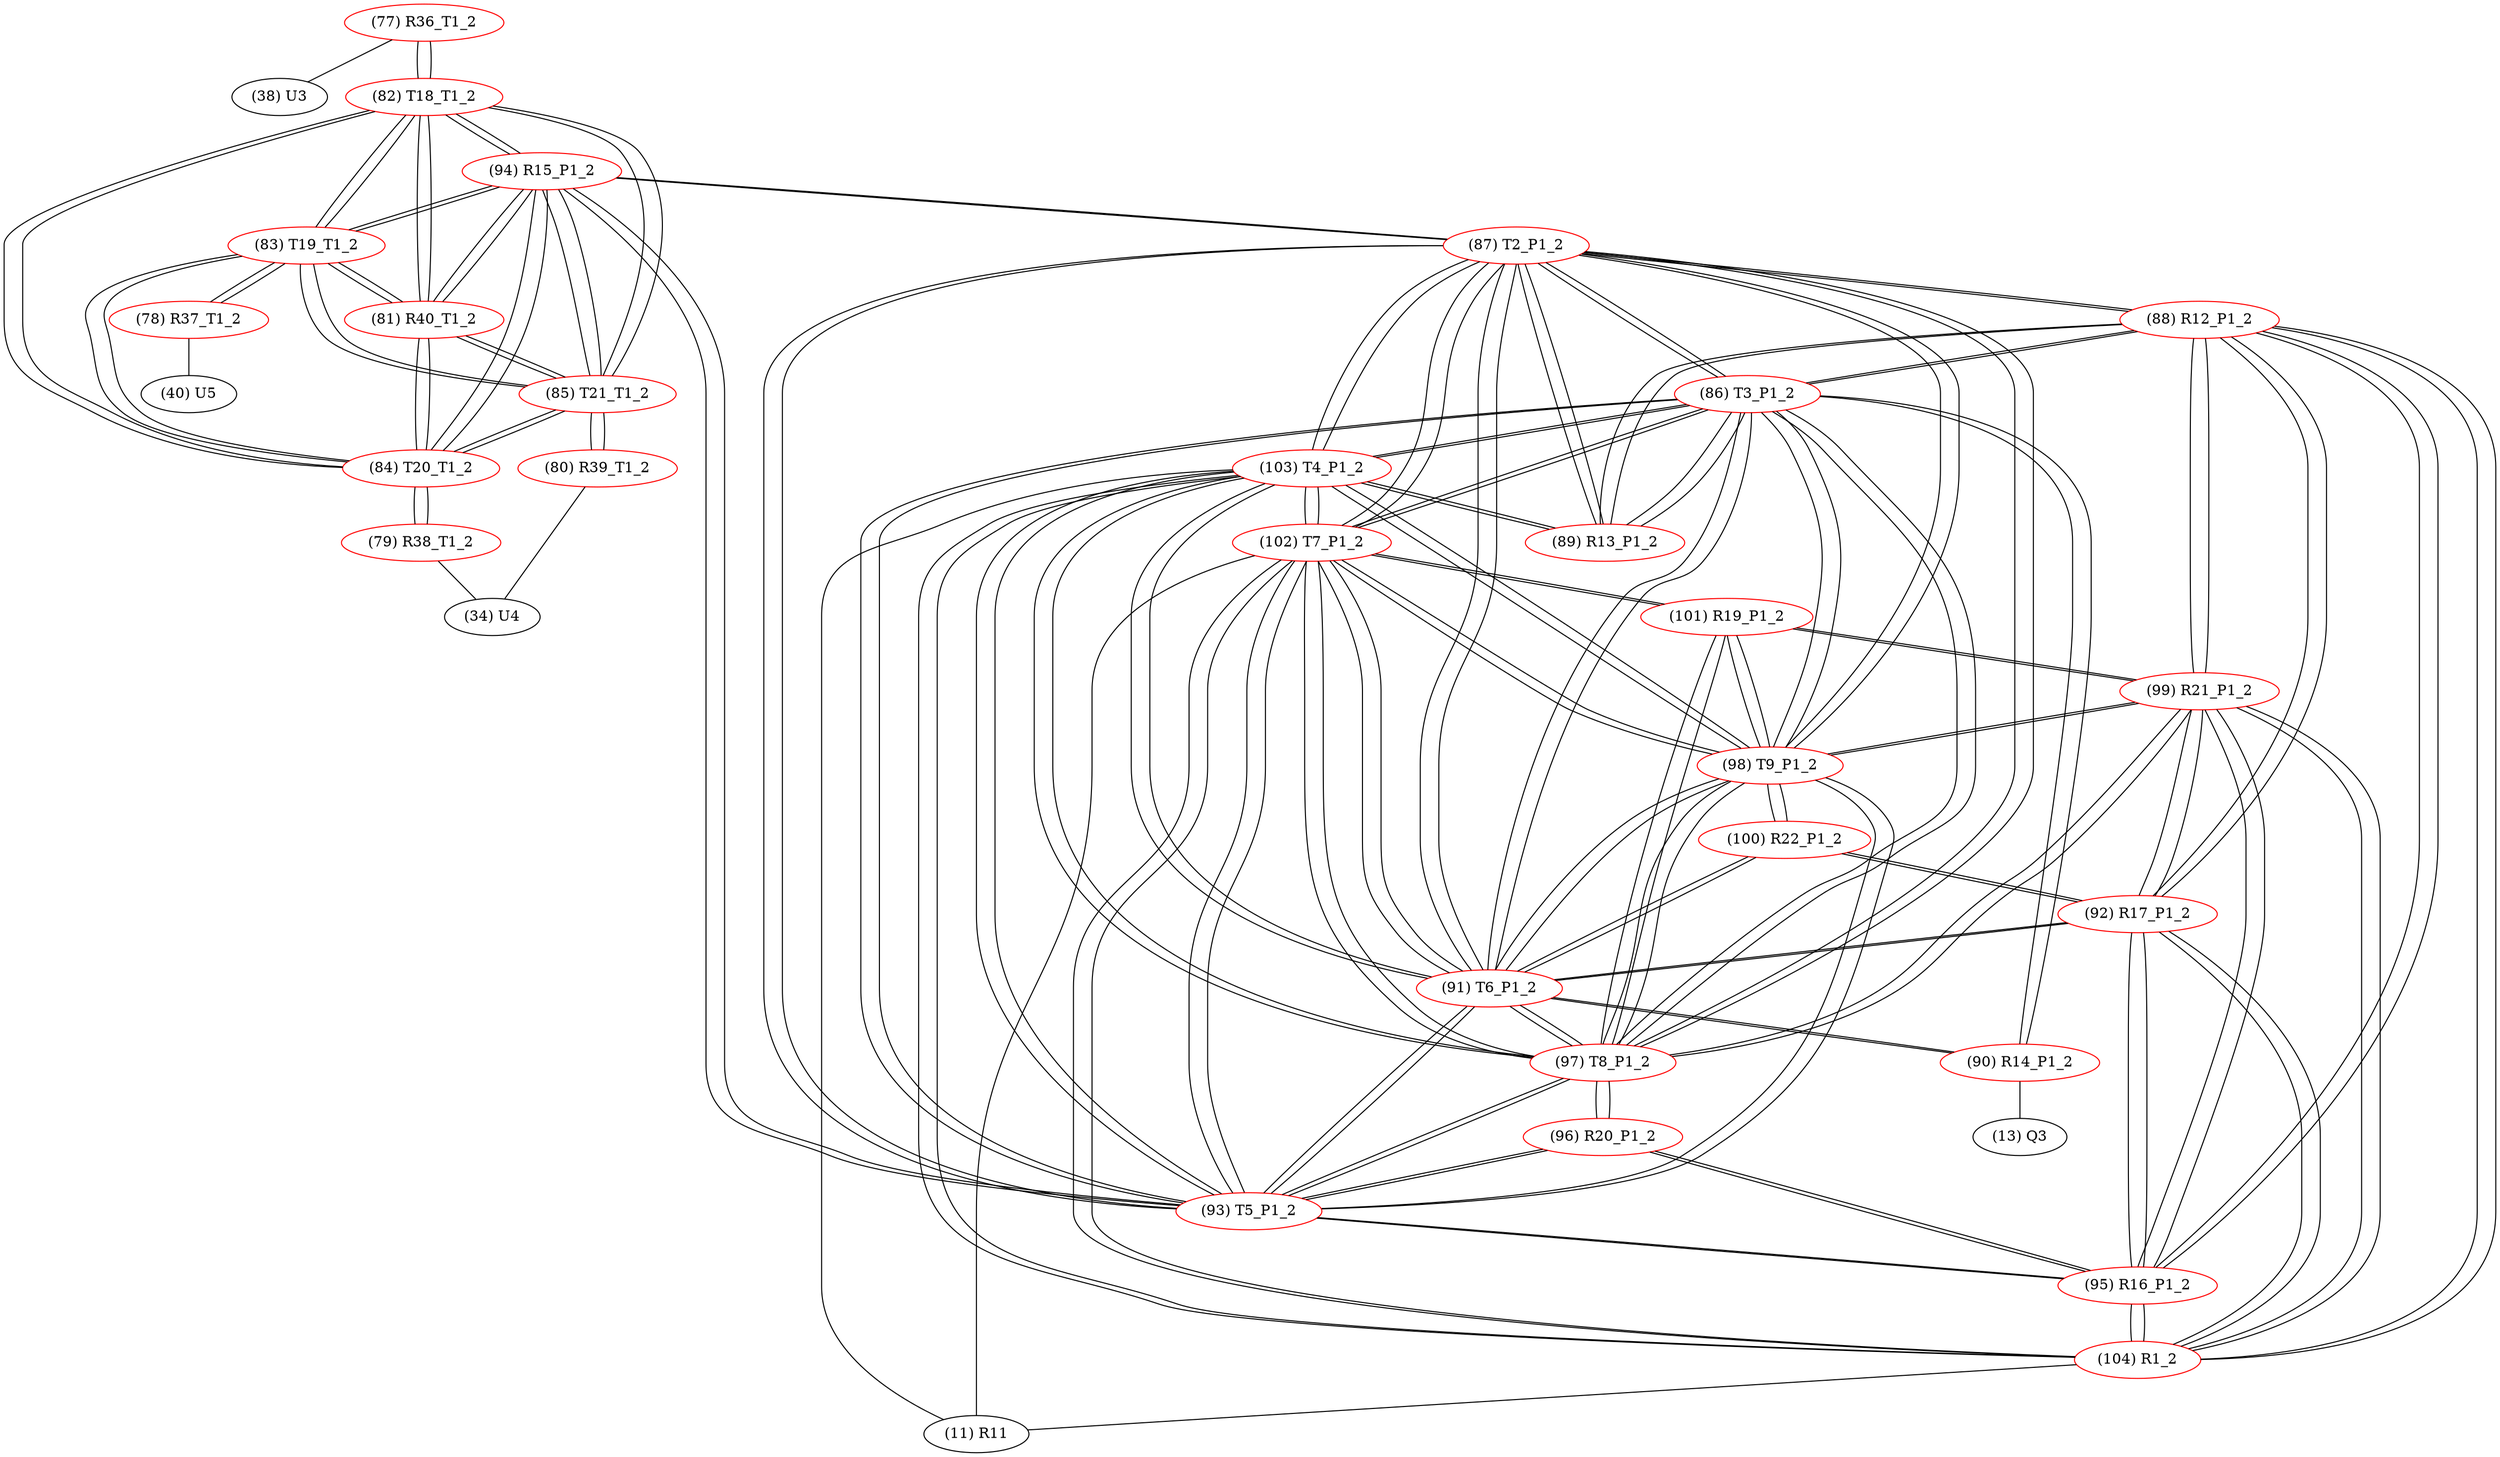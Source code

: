 graph {
	77 [label="(77) R36_T1_2" color=red]
	38 [label="(38) U3"]
	82 [label="(82) T18_T1_2"]
	78 [label="(78) R37_T1_2" color=red]
	40 [label="(40) U5"]
	83 [label="(83) T19_T1_2"]
	79 [label="(79) R38_T1_2" color=red]
	34 [label="(34) U4"]
	84 [label="(84) T20_T1_2"]
	80 [label="(80) R39_T1_2" color=red]
	34 [label="(34) U4"]
	85 [label="(85) T21_T1_2"]
	81 [label="(81) R40_T1_2" color=red]
	94 [label="(94) R15_P1_2"]
	82 [label="(82) T18_T1_2"]
	85 [label="(85) T21_T1_2"]
	84 [label="(84) T20_T1_2"]
	83 [label="(83) T19_T1_2"]
	82 [label="(82) T18_T1_2" color=red]
	84 [label="(84) T20_T1_2"]
	83 [label="(83) T19_T1_2"]
	85 [label="(85) T21_T1_2"]
	77 [label="(77) R36_T1_2"]
	94 [label="(94) R15_P1_2"]
	81 [label="(81) R40_T1_2"]
	83 [label="(83) T19_T1_2" color=red]
	84 [label="(84) T20_T1_2"]
	82 [label="(82) T18_T1_2"]
	85 [label="(85) T21_T1_2"]
	78 [label="(78) R37_T1_2"]
	94 [label="(94) R15_P1_2"]
	81 [label="(81) R40_T1_2"]
	84 [label="(84) T20_T1_2" color=red]
	83 [label="(83) T19_T1_2"]
	82 [label="(82) T18_T1_2"]
	85 [label="(85) T21_T1_2"]
	79 [label="(79) R38_T1_2"]
	94 [label="(94) R15_P1_2"]
	81 [label="(81) R40_T1_2"]
	85 [label="(85) T21_T1_2" color=red]
	84 [label="(84) T20_T1_2"]
	83 [label="(83) T19_T1_2"]
	82 [label="(82) T18_T1_2"]
	80 [label="(80) R39_T1_2"]
	94 [label="(94) R15_P1_2"]
	81 [label="(81) R40_T1_2"]
	86 [label="(86) T3_P1_2" color=red]
	103 [label="(103) T4_P1_2"]
	102 [label="(102) T7_P1_2"]
	93 [label="(93) T5_P1_2"]
	98 [label="(98) T9_P1_2"]
	97 [label="(97) T8_P1_2"]
	91 [label="(91) T6_P1_2"]
	87 [label="(87) T2_P1_2"]
	90 [label="(90) R14_P1_2"]
	89 [label="(89) R13_P1_2"]
	88 [label="(88) R12_P1_2"]
	87 [label="(87) T2_P1_2" color=red]
	86 [label="(86) T3_P1_2"]
	103 [label="(103) T4_P1_2"]
	102 [label="(102) T7_P1_2"]
	93 [label="(93) T5_P1_2"]
	98 [label="(98) T9_P1_2"]
	97 [label="(97) T8_P1_2"]
	91 [label="(91) T6_P1_2"]
	89 [label="(89) R13_P1_2"]
	88 [label="(88) R12_P1_2"]
	94 [label="(94) R15_P1_2"]
	88 [label="(88) R12_P1_2" color=red]
	99 [label="(99) R21_P1_2"]
	95 [label="(95) R16_P1_2"]
	92 [label="(92) R17_P1_2"]
	104 [label="(104) R1_2"]
	89 [label="(89) R13_P1_2"]
	86 [label="(86) T3_P1_2"]
	87 [label="(87) T2_P1_2"]
	89 [label="(89) R13_P1_2" color=red]
	103 [label="(103) T4_P1_2"]
	86 [label="(86) T3_P1_2"]
	88 [label="(88) R12_P1_2"]
	87 [label="(87) T2_P1_2"]
	90 [label="(90) R14_P1_2" color=red]
	13 [label="(13) Q3"]
	86 [label="(86) T3_P1_2"]
	91 [label="(91) T6_P1_2"]
	91 [label="(91) T6_P1_2" color=red]
	86 [label="(86) T3_P1_2"]
	103 [label="(103) T4_P1_2"]
	102 [label="(102) T7_P1_2"]
	93 [label="(93) T5_P1_2"]
	98 [label="(98) T9_P1_2"]
	97 [label="(97) T8_P1_2"]
	87 [label="(87) T2_P1_2"]
	90 [label="(90) R14_P1_2"]
	100 [label="(100) R22_P1_2"]
	92 [label="(92) R17_P1_2"]
	92 [label="(92) R17_P1_2" color=red]
	99 [label="(99) R21_P1_2"]
	95 [label="(95) R16_P1_2"]
	88 [label="(88) R12_P1_2"]
	104 [label="(104) R1_2"]
	100 [label="(100) R22_P1_2"]
	91 [label="(91) T6_P1_2"]
	93 [label="(93) T5_P1_2" color=red]
	86 [label="(86) T3_P1_2"]
	103 [label="(103) T4_P1_2"]
	102 [label="(102) T7_P1_2"]
	98 [label="(98) T9_P1_2"]
	97 [label="(97) T8_P1_2"]
	91 [label="(91) T6_P1_2"]
	87 [label="(87) T2_P1_2"]
	94 [label="(94) R15_P1_2"]
	95 [label="(95) R16_P1_2"]
	96 [label="(96) R20_P1_2"]
	94 [label="(94) R15_P1_2" color=red]
	82 [label="(82) T18_T1_2"]
	85 [label="(85) T21_T1_2"]
	84 [label="(84) T20_T1_2"]
	83 [label="(83) T19_T1_2"]
	81 [label="(81) R40_T1_2"]
	87 [label="(87) T2_P1_2"]
	93 [label="(93) T5_P1_2"]
	95 [label="(95) R16_P1_2" color=red]
	99 [label="(99) R21_P1_2"]
	88 [label="(88) R12_P1_2"]
	92 [label="(92) R17_P1_2"]
	104 [label="(104) R1_2"]
	93 [label="(93) T5_P1_2"]
	96 [label="(96) R20_P1_2"]
	96 [label="(96) R20_P1_2" color=red]
	97 [label="(97) T8_P1_2"]
	95 [label="(95) R16_P1_2"]
	93 [label="(93) T5_P1_2"]
	97 [label="(97) T8_P1_2" color=red]
	86 [label="(86) T3_P1_2"]
	103 [label="(103) T4_P1_2"]
	102 [label="(102) T7_P1_2"]
	93 [label="(93) T5_P1_2"]
	98 [label="(98) T9_P1_2"]
	91 [label="(91) T6_P1_2"]
	87 [label="(87) T2_P1_2"]
	99 [label="(99) R21_P1_2"]
	101 [label="(101) R19_P1_2"]
	96 [label="(96) R20_P1_2"]
	98 [label="(98) T9_P1_2" color=red]
	100 [label="(100) R22_P1_2"]
	86 [label="(86) T3_P1_2"]
	103 [label="(103) T4_P1_2"]
	102 [label="(102) T7_P1_2"]
	93 [label="(93) T5_P1_2"]
	97 [label="(97) T8_P1_2"]
	91 [label="(91) T6_P1_2"]
	87 [label="(87) T2_P1_2"]
	99 [label="(99) R21_P1_2"]
	101 [label="(101) R19_P1_2"]
	99 [label="(99) R21_P1_2" color=red]
	95 [label="(95) R16_P1_2"]
	88 [label="(88) R12_P1_2"]
	92 [label="(92) R17_P1_2"]
	104 [label="(104) R1_2"]
	98 [label="(98) T9_P1_2"]
	97 [label="(97) T8_P1_2"]
	101 [label="(101) R19_P1_2"]
	100 [label="(100) R22_P1_2" color=red]
	98 [label="(98) T9_P1_2"]
	91 [label="(91) T6_P1_2"]
	92 [label="(92) R17_P1_2"]
	101 [label="(101) R19_P1_2" color=red]
	98 [label="(98) T9_P1_2"]
	99 [label="(99) R21_P1_2"]
	97 [label="(97) T8_P1_2"]
	102 [label="(102) T7_P1_2"]
	102 [label="(102) T7_P1_2" color=red]
	86 [label="(86) T3_P1_2"]
	103 [label="(103) T4_P1_2"]
	93 [label="(93) T5_P1_2"]
	98 [label="(98) T9_P1_2"]
	97 [label="(97) T8_P1_2"]
	91 [label="(91) T6_P1_2"]
	87 [label="(87) T2_P1_2"]
	104 [label="(104) R1_2"]
	11 [label="(11) R11"]
	101 [label="(101) R19_P1_2"]
	103 [label="(103) T4_P1_2" color=red]
	86 [label="(86) T3_P1_2"]
	102 [label="(102) T7_P1_2"]
	93 [label="(93) T5_P1_2"]
	98 [label="(98) T9_P1_2"]
	97 [label="(97) T8_P1_2"]
	91 [label="(91) T6_P1_2"]
	87 [label="(87) T2_P1_2"]
	89 [label="(89) R13_P1_2"]
	104 [label="(104) R1_2"]
	11 [label="(11) R11"]
	104 [label="(104) R1_2" color=red]
	103 [label="(103) T4_P1_2"]
	102 [label="(102) T7_P1_2"]
	11 [label="(11) R11"]
	99 [label="(99) R21_P1_2"]
	95 [label="(95) R16_P1_2"]
	88 [label="(88) R12_P1_2"]
	92 [label="(92) R17_P1_2"]
	77 -- 38
	77 -- 82
	78 -- 40
	78 -- 83
	79 -- 34
	79 -- 84
	80 -- 34
	80 -- 85
	81 -- 94
	81 -- 82
	81 -- 85
	81 -- 84
	81 -- 83
	82 -- 84
	82 -- 83
	82 -- 85
	82 -- 77
	82 -- 94
	82 -- 81
	83 -- 84
	83 -- 82
	83 -- 85
	83 -- 78
	83 -- 94
	83 -- 81
	84 -- 83
	84 -- 82
	84 -- 85
	84 -- 79
	84 -- 94
	84 -- 81
	85 -- 84
	85 -- 83
	85 -- 82
	85 -- 80
	85 -- 94
	85 -- 81
	86 -- 103
	86 -- 102
	86 -- 93
	86 -- 98
	86 -- 97
	86 -- 91
	86 -- 87
	86 -- 90
	86 -- 89
	86 -- 88
	87 -- 86
	87 -- 103
	87 -- 102
	87 -- 93
	87 -- 98
	87 -- 97
	87 -- 91
	87 -- 89
	87 -- 88
	87 -- 94
	88 -- 99
	88 -- 95
	88 -- 92
	88 -- 104
	88 -- 89
	88 -- 86
	88 -- 87
	89 -- 103
	89 -- 86
	89 -- 88
	89 -- 87
	90 -- 13
	90 -- 86
	90 -- 91
	91 -- 86
	91 -- 103
	91 -- 102
	91 -- 93
	91 -- 98
	91 -- 97
	91 -- 87
	91 -- 90
	91 -- 100
	91 -- 92
	92 -- 99
	92 -- 95
	92 -- 88
	92 -- 104
	92 -- 100
	92 -- 91
	93 -- 86
	93 -- 103
	93 -- 102
	93 -- 98
	93 -- 97
	93 -- 91
	93 -- 87
	93 -- 94
	93 -- 95
	93 -- 96
	94 -- 82
	94 -- 85
	94 -- 84
	94 -- 83
	94 -- 81
	94 -- 87
	94 -- 93
	95 -- 99
	95 -- 88
	95 -- 92
	95 -- 104
	95 -- 93
	95 -- 96
	96 -- 97
	96 -- 95
	96 -- 93
	97 -- 86
	97 -- 103
	97 -- 102
	97 -- 93
	97 -- 98
	97 -- 91
	97 -- 87
	97 -- 99
	97 -- 101
	97 -- 96
	98 -- 100
	98 -- 86
	98 -- 103
	98 -- 102
	98 -- 93
	98 -- 97
	98 -- 91
	98 -- 87
	98 -- 99
	98 -- 101
	99 -- 95
	99 -- 88
	99 -- 92
	99 -- 104
	99 -- 98
	99 -- 97
	99 -- 101
	100 -- 98
	100 -- 91
	100 -- 92
	101 -- 98
	101 -- 99
	101 -- 97
	101 -- 102
	102 -- 86
	102 -- 103
	102 -- 93
	102 -- 98
	102 -- 97
	102 -- 91
	102 -- 87
	102 -- 104
	102 -- 11
	102 -- 101
	103 -- 86
	103 -- 102
	103 -- 93
	103 -- 98
	103 -- 97
	103 -- 91
	103 -- 87
	103 -- 89
	103 -- 104
	103 -- 11
	104 -- 103
	104 -- 102
	104 -- 11
	104 -- 99
	104 -- 95
	104 -- 88
	104 -- 92
}